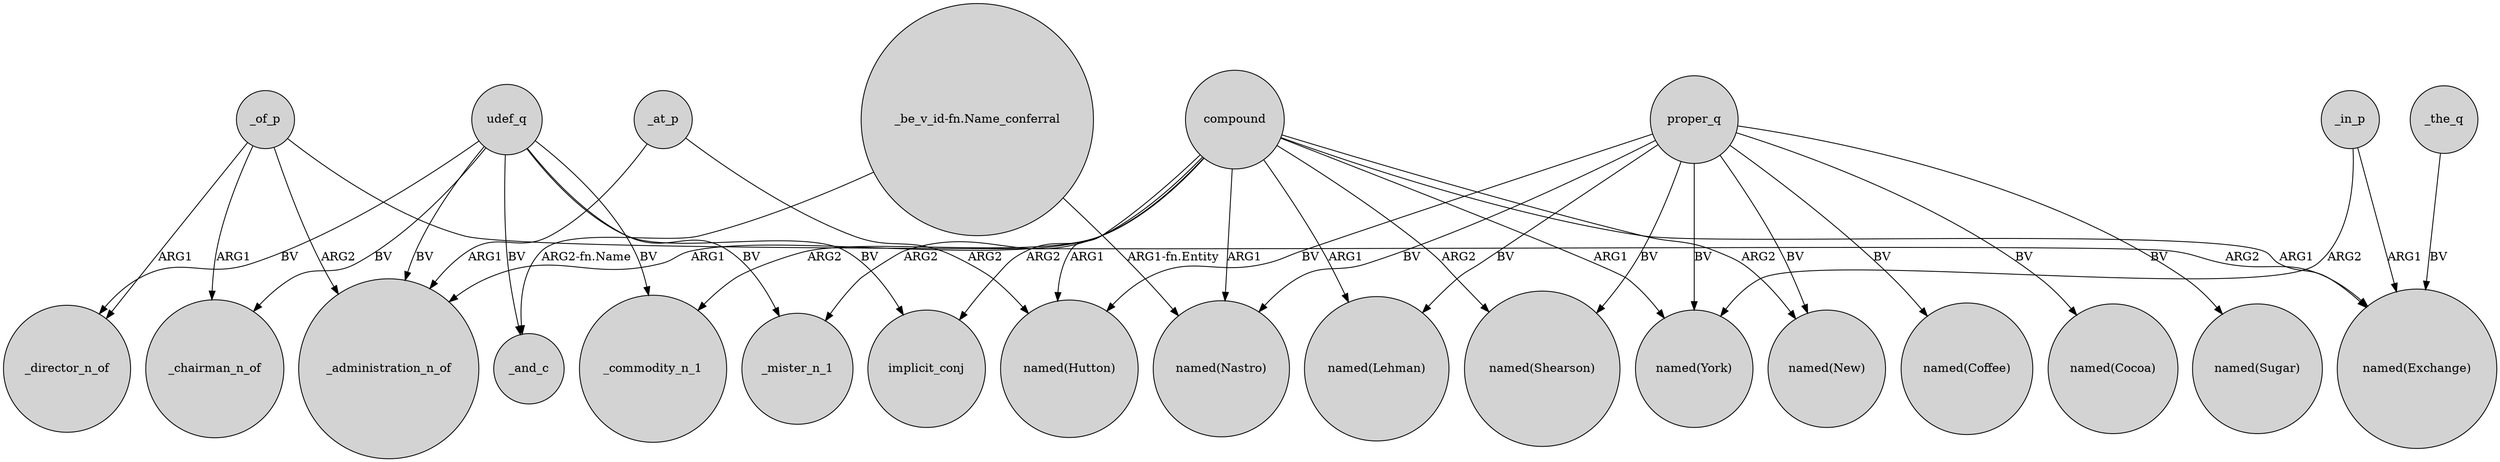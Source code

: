 digraph {
	node [shape=circle style=filled]
	udef_q -> _director_n_of [label=BV]
	compound -> "named(Hutton)" [label=ARG1]
	compound -> _mister_n_1 [label=ARG2]
	compound -> "named(Shearson)" [label=ARG2]
	udef_q -> _commodity_n_1 [label=BV]
	_of_p -> "named(Exchange)" [label=ARG2]
	compound -> "named(New)" [label=ARG2]
	udef_q -> _chairman_n_of [label=BV]
	_in_p -> "named(Exchange)" [label=ARG1]
	compound -> _administration_n_of [label=ARG1]
	compound -> "named(Exchange)" [label=ARG1]
	proper_q -> "named(New)" [label=BV]
	_the_q -> "named(Exchange)" [label=BV]
	proper_q -> "named(Coffee)" [label=BV]
	proper_q -> "named(Hutton)" [label=BV]
	_at_p -> "named(Hutton)" [label=ARG2]
	"_be_v_id-fn.Name_conferral" -> "named(Nastro)" [label="ARG1-fn.Entity"]
	udef_q -> _and_c [label=BV]
	udef_q -> _mister_n_1 [label=BV]
	proper_q -> "named(Shearson)" [label=BV]
	proper_q -> "named(Nastro)" [label=BV]
	compound -> implicit_conj [label=ARG2]
	proper_q -> "named(York)" [label=BV]
	_at_p -> _administration_n_of [label=ARG1]
	compound -> "named(Nastro)" [label=ARG1]
	udef_q -> _administration_n_of [label=BV]
	_in_p -> "named(York)" [label=ARG2]
	_of_p -> _chairman_n_of [label=ARG1]
	proper_q -> "named(Cocoa)" [label=BV]
	compound -> _commodity_n_1 [label=ARG2]
	_of_p -> _director_n_of [label=ARG1]
	_of_p -> _administration_n_of [label=ARG2]
	proper_q -> "named(Lehman)" [label=BV]
	compound -> "named(York)" [label=ARG1]
	proper_q -> "named(Sugar)" [label=BV]
	udef_q -> implicit_conj [label=BV]
	"_be_v_id-fn.Name_conferral" -> _and_c [label="ARG2-fn.Name"]
	compound -> "named(Lehman)" [label=ARG1]
}
